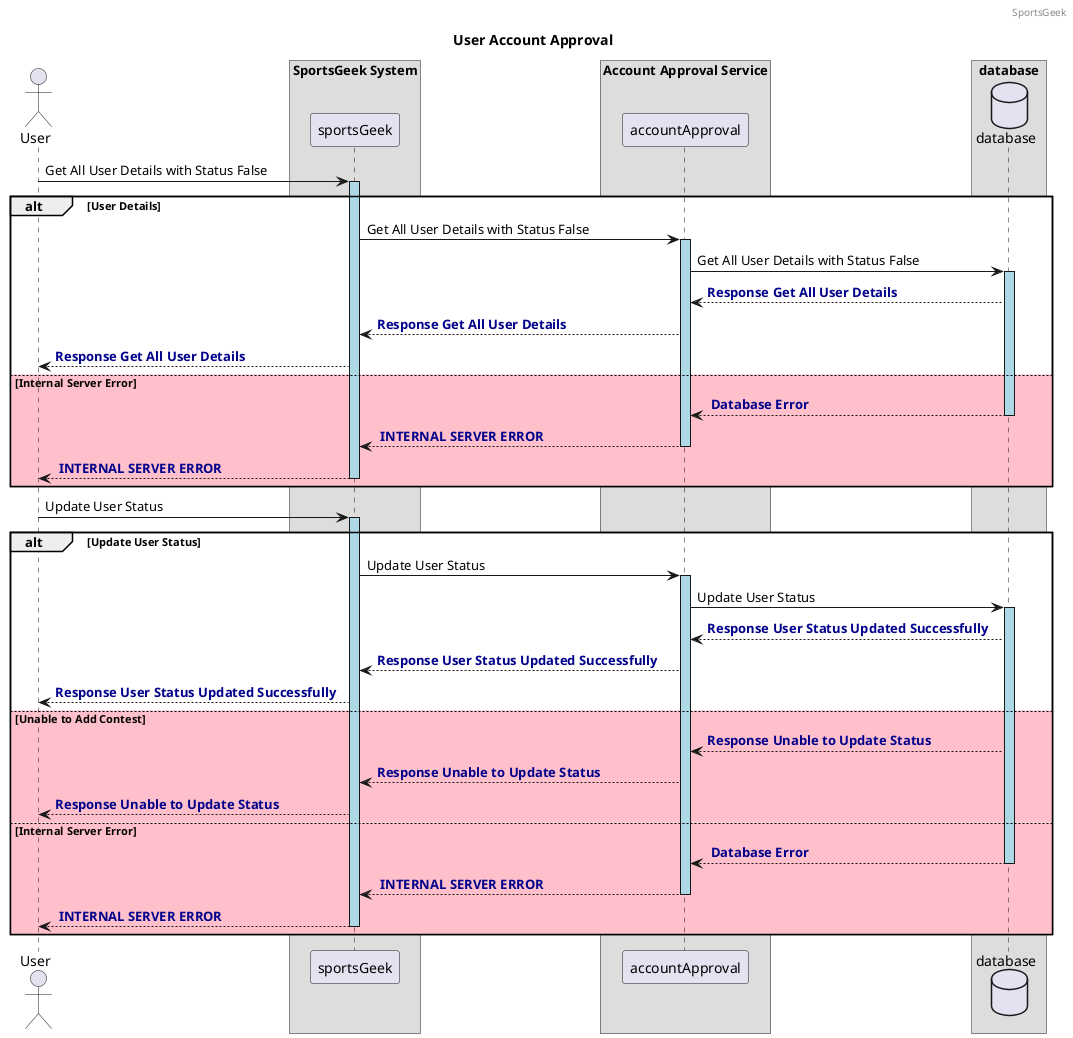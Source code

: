 @startuml
header SportsGeek
title User Account Approval
skinparam ParticipantPadding 10
skinparam BoxPadding 20
actor User
box "SportsGeek System"
 participant sportsGeek
end box
box "Account Approval Service"
 participant accountApproval
end box
box "database"
    database database
end box

User -> sportsGeek: Get All User Details with Status False
activate sportsGeek #lightblue
alt #white User Details
sportsGeek -> "accountApproval" : Get All User Details with Status False
activate accountApproval #lightblue
    accountApproval -> "database" : Get All User Details with Status False
    activate "database" #lightblue
    "database" --> "accountApproval" : <font color=darkblue><b>Response Get All User Details
    "accountApproval" --> "sportsGeek" : <font color=darkblue><b>Response Get All User Details
    "sportsGeek" --> User : <font color=darkblue><b>Response Get All User Details
else #pink Internal Server Error
"database" --> "accountApproval" : <font color=darkblue><b> Database Error
deactivate "database"
"accountApproval" --> "sportsGeek" : <font color=darkblue><b> INTERNAL SERVER ERROR
deactivate "accountApproval"
"sportsGeek" --> User : <font color=darkblue><b> INTERNAL SERVER ERROR
deactivate "sportsGeek"
end alt

User -> sportsGeek: Update User Status
activate sportsGeek #lightblue
alt #white Update User Status
sportsGeek -> "accountApproval" : Update User Status
activate accountApproval #lightblue
    accountApproval -> "database" : Update User Status
    activate "database" #lightblue
    "database" --> "accountApproval" : <font color=darkblue><b>Response User Status Updated Successfully
    "accountApproval" --> "sportsGeek" : <font color=darkblue><b>Response User Status Updated Successfully
    "sportsGeek" --> User : <font color=darkblue><b>Response User Status Updated Successfully
else #pink Unable to Add Contest
"database" --> "accountApproval" : <font color=darkblue><b>Response Unable to Update Status
"accountApproval" --> "sportsGeek" : <font color=darkblue><b>Response Unable to Update Status
"sportsGeek" --> User : <font color=darkblue><b>Response Unable to Update Status
else #pink Internal Server Error
"database" --> "accountApproval" : <font color=darkblue><b> Database Error
deactivate "database"
"accountApproval" --> "sportsGeek" : <font color=darkblue><b> INTERNAL SERVER ERROR
deactivate "accountApproval"
"sportsGeek" --> User : <font color=darkblue><b> INTERNAL SERVER ERROR
deactivate "sportsGeek"
end alt
@enduml
